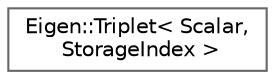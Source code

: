 digraph "类继承关系图"
{
 // LATEX_PDF_SIZE
  bgcolor="transparent";
  edge [fontname=Helvetica,fontsize=10,labelfontname=Helvetica,labelfontsize=10];
  node [fontname=Helvetica,fontsize=10,shape=box,height=0.2,width=0.4];
  rankdir="LR";
  Node0 [id="Node000000",label="Eigen::Triplet\< Scalar,\l StorageIndex \>",height=0.2,width=0.4,color="grey40", fillcolor="white", style="filled",URL="$class_eigen_1_1_triplet.html",tooltip="A small structure to hold a non zero as a triplet (i,j,value)."];
}
